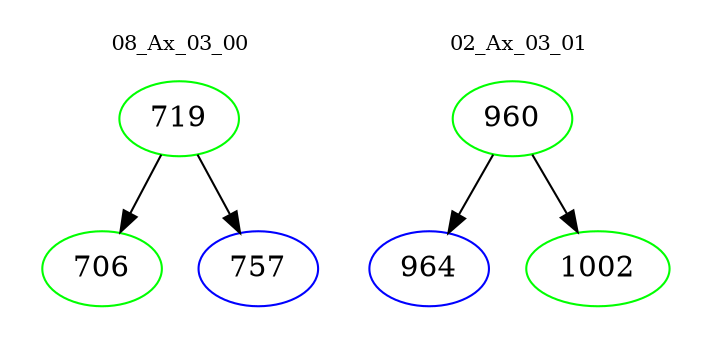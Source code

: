digraph{
subgraph cluster_0 {
color = white
label = "08_Ax_03_00";
fontsize=10;
T0_719 [label="719", color="green"]
T0_719 -> T0_706 [color="black"]
T0_706 [label="706", color="green"]
T0_719 -> T0_757 [color="black"]
T0_757 [label="757", color="blue"]
}
subgraph cluster_1 {
color = white
label = "02_Ax_03_01";
fontsize=10;
T1_960 [label="960", color="green"]
T1_960 -> T1_964 [color="black"]
T1_964 [label="964", color="blue"]
T1_960 -> T1_1002 [color="black"]
T1_1002 [label="1002", color="green"]
}
}

